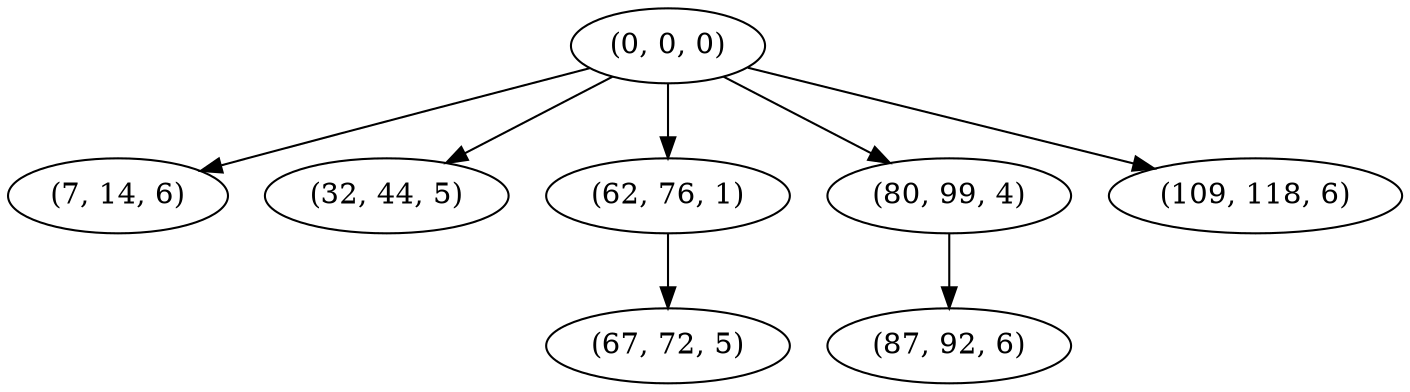 digraph tree {
    "(0, 0, 0)";
    "(7, 14, 6)";
    "(32, 44, 5)";
    "(62, 76, 1)";
    "(67, 72, 5)";
    "(80, 99, 4)";
    "(87, 92, 6)";
    "(109, 118, 6)";
    "(0, 0, 0)" -> "(7, 14, 6)";
    "(0, 0, 0)" -> "(32, 44, 5)";
    "(0, 0, 0)" -> "(62, 76, 1)";
    "(0, 0, 0)" -> "(80, 99, 4)";
    "(0, 0, 0)" -> "(109, 118, 6)";
    "(62, 76, 1)" -> "(67, 72, 5)";
    "(80, 99, 4)" -> "(87, 92, 6)";
}
